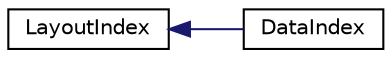 digraph "Graphical Class Hierarchy"
{
  edge [fontname="Helvetica",fontsize="10",labelfontname="Helvetica",labelfontsize="10"];
  node [fontname="Helvetica",fontsize="10",shape=record];
  rankdir="LR";
  Node0 [label="LayoutIndex",height=0.2,width=0.4,color="black", fillcolor="white", style="filled",URL="$classLayoutIndex.html",tooltip="An index for LayoutIterator. "];
  Node0 -> Node1 [dir="back",color="midnightblue",fontsize="10",style="solid",fontname="Helvetica"];
  Node1 [label="DataIndex",height=0.2,width=0.4,color="black", fillcolor="white", style="filled",URL="$classDataIndex.html"];
}

